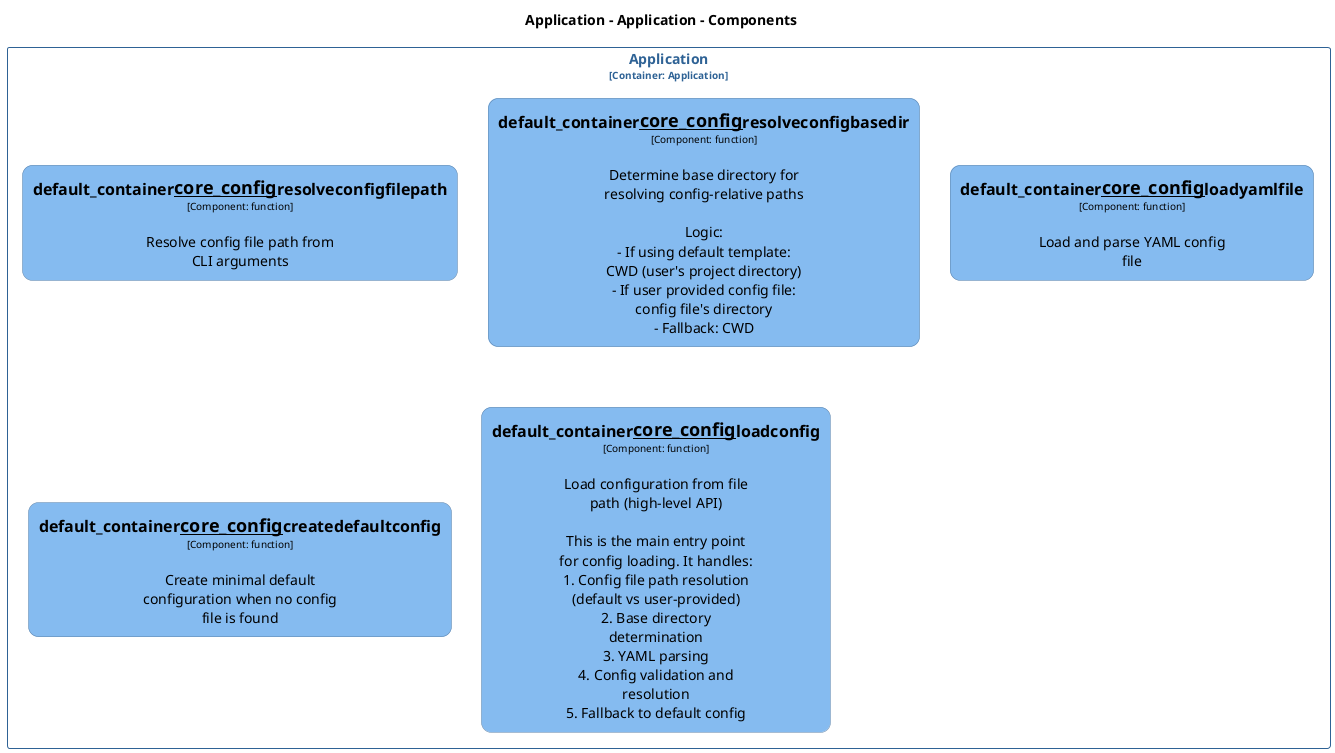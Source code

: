 @startuml
set separator none
title Application - Application - Components

top to bottom direction
skinparam ranksep 60
skinparam nodesep 30

skinparam {
  arrowFontSize 10
  defaultTextAlignment center
  wrapWidth 200
  maxMessageSize 100
  defaultFontName "Arial"
}

hide stereotype

skinparam rectangle<<Application.Application.default_container__core_config__createdefaultconfig>> {
  BackgroundColor #85bbf0
  FontColor #000000
  BorderColor #5d82a8
  roundCorner 20
  shadowing false
}
skinparam rectangle<<Application.Application.default_container__core_config__loadconfig>> {
  BackgroundColor #85bbf0
  FontColor #000000
  BorderColor #5d82a8
  roundCorner 20
  shadowing false
}
skinparam rectangle<<Application.Application.default_container__core_config__loadyamlfile>> {
  BackgroundColor #85bbf0
  FontColor #000000
  BorderColor #5d82a8
  roundCorner 20
  shadowing false
}
skinparam rectangle<<Application.Application.default_container__core_config__resolveconfigbasedir>> {
  BackgroundColor #85bbf0
  FontColor #000000
  BorderColor #5d82a8
  roundCorner 20
  shadowing false
}
skinparam rectangle<<Application.Application.default_container__core_config__resolveconfigfilepath>> {
  BackgroundColor #85bbf0
  FontColor #000000
  BorderColor #5d82a8
  roundCorner 20
  shadowing false
}
skinparam rectangle<<Application.Application>> {
  BorderColor #2e6295
  FontColor #2e6295
  shadowing false
}

rectangle "Application\n<size:10>[Container: Application]</size>" <<Application.Application>> {
  rectangle "==default_container__core_config__resolveconfigfilepath\n<size:10>[Component: function]</size>\n\nResolve config file path from CLI arguments" <<Application.Application.default_container__core_config__resolveconfigfilepath>> as Application.Application.default_container__core_config__resolveconfigfilepath
  rectangle "==default_container__core_config__resolveconfigbasedir\n<size:10>[Component: function]</size>\n\nDetermine base directory for resolving config-relative paths\n\nLogic:\n- If using default template: CWD (user's project directory)\n- If user provided config file: config file's directory\n- Fallback: CWD" <<Application.Application.default_container__core_config__resolveconfigbasedir>> as Application.Application.default_container__core_config__resolveconfigbasedir
  rectangle "==default_container__core_config__loadyamlfile\n<size:10>[Component: function]</size>\n\nLoad and parse YAML config file" <<Application.Application.default_container__core_config__loadyamlfile>> as Application.Application.default_container__core_config__loadyamlfile
  rectangle "==default_container__core_config__createdefaultconfig\n<size:10>[Component: function]</size>\n\nCreate minimal default configuration when no config file is found" <<Application.Application.default_container__core_config__createdefaultconfig>> as Application.Application.default_container__core_config__createdefaultconfig
  rectangle "==default_container__core_config__loadconfig\n<size:10>[Component: function]</size>\n\nLoad configuration from file path (high-level API)\n\nThis is the main entry point for config loading. It handles:\n1. Config file path resolution (default vs user-provided)\n2. Base directory determination\n3. YAML parsing\n4. Config validation and resolution\n5. Fallback to default config" <<Application.Application.default_container__core_config__loadconfig>> as Application.Application.default_container__core_config__loadconfig
}

@enduml